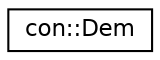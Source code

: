 digraph G
{
  edge [fontname="Helvetica",fontsize="11",labelfontname="Helvetica",labelfontsize="11"];
  node [fontname="Helvetica",fontsize="11",shape=record];
  rankdir="LR";
  Node1 [label="con::Dem",height=0.2,width=0.4,color="black", fillcolor="white", style="filled",URL="$classcon_1_1_dem.html"];
}
